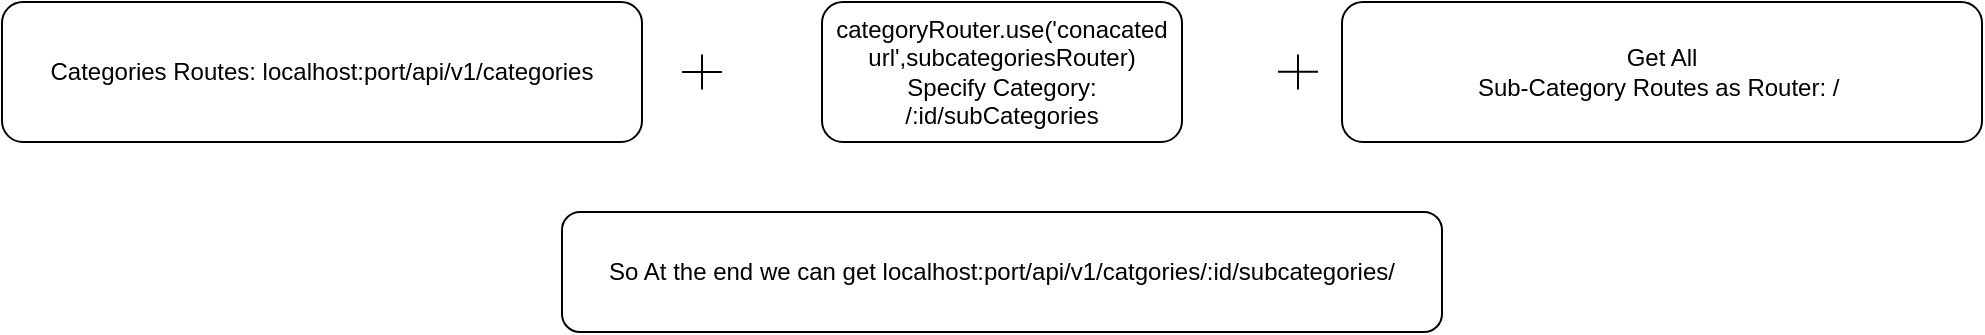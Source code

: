 <mxfile>
    <diagram id="pBeWiI2o95fJgp4lmJjT" name="Page-1">
        <mxGraphModel dx="872" dy="412" grid="1" gridSize="10" guides="1" tooltips="1" connect="1" arrows="1" fold="1" page="1" pageScale="1" pageWidth="850" pageHeight="1100" math="0" shadow="0">
            <root>
                <mxCell id="0"/>
                <mxCell id="1" parent="0"/>
                <mxCell id="2" value="Categories Routes: localhost:port/api/v1/categories" style="rounded=1;whiteSpace=wrap;html=1;" parent="1" vertex="1">
                    <mxGeometry x="30" y="195" width="320" height="70" as="geometry"/>
                </mxCell>
                <mxCell id="3" value="Get All &lt;br&gt;Sub-Category Routes as Router: /&amp;nbsp;" style="rounded=1;whiteSpace=wrap;html=1;" parent="1" vertex="1">
                    <mxGeometry x="700" y="195" width="320" height="70" as="geometry"/>
                </mxCell>
                <mxCell id="4" value="categoryRouter.use('conacated url',subcategoriesRouter)&lt;br&gt;Specify Category:&lt;br&gt;/:id/subCategories" style="rounded=1;whiteSpace=wrap;html=1;" parent="1" vertex="1">
                    <mxGeometry x="440" y="195" width="180" height="70" as="geometry"/>
                </mxCell>
                <mxCell id="6" value="" style="endArrow=none;html=1;" parent="1" edge="1">
                    <mxGeometry width="50" height="50" relative="1" as="geometry">
                        <mxPoint x="678" y="238.75" as="sourcePoint"/>
                        <mxPoint x="678" y="221.25" as="targetPoint"/>
                        <Array as="points">
                            <mxPoint x="678" y="238.75"/>
                        </Array>
                    </mxGeometry>
                </mxCell>
                <mxCell id="8" value="" style="endArrow=none;html=1;" parent="1" edge="1">
                    <mxGeometry width="50" height="50" relative="1" as="geometry">
                        <mxPoint x="370" y="230" as="sourcePoint"/>
                        <mxPoint x="390" y="230" as="targetPoint"/>
                        <Array as="points">
                            <mxPoint x="370" y="230"/>
                        </Array>
                    </mxGeometry>
                </mxCell>
                <mxCell id="9" value="" style="endArrow=none;html=1;" parent="1" edge="1">
                    <mxGeometry width="50" height="50" relative="1" as="geometry">
                        <mxPoint x="668" y="229.83" as="sourcePoint"/>
                        <mxPoint x="688" y="229.83" as="targetPoint"/>
                        <Array as="points">
                            <mxPoint x="668" y="229.83"/>
                        </Array>
                    </mxGeometry>
                </mxCell>
                <mxCell id="10" value="" style="endArrow=none;html=1;" parent="1" edge="1">
                    <mxGeometry width="50" height="50" relative="1" as="geometry">
                        <mxPoint x="380" y="238.75" as="sourcePoint"/>
                        <mxPoint x="380" y="221.25" as="targetPoint"/>
                        <Array as="points">
                            <mxPoint x="380" y="238.75"/>
                        </Array>
                    </mxGeometry>
                </mxCell>
                <mxCell id="11" value="So At the end we can get localhost:port/api/v1/catgories/:id/subcategories/" style="rounded=1;whiteSpace=wrap;html=1;" parent="1" vertex="1">
                    <mxGeometry x="310" y="300" width="440" height="60" as="geometry"/>
                </mxCell>
            </root>
        </mxGraphModel>
    </diagram>
</mxfile>
